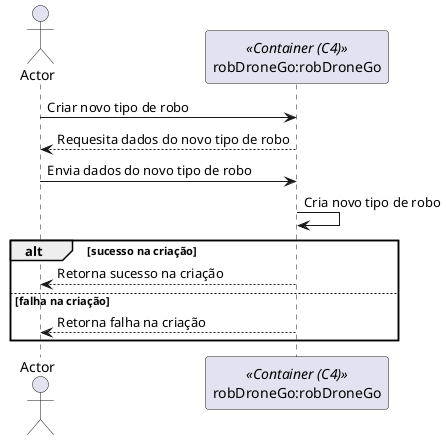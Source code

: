 @startuml

actor Actor as Actor
participant "robDroneGo:robDroneGo" as Container <<Container (C4)>>

Actor -> Container: Criar novo tipo de robo
Container --> Actor: Requesita dados do novo tipo de robo

Actor -> Container: Envia dados do novo tipo de robo
Container -> Container: Cria novo tipo de robo

alt sucesso na criação
    Container --> Actor: Retorna sucesso na criação
else falha na criação
    Container --> Actor: Retorna falha na criação
end

@enduml
